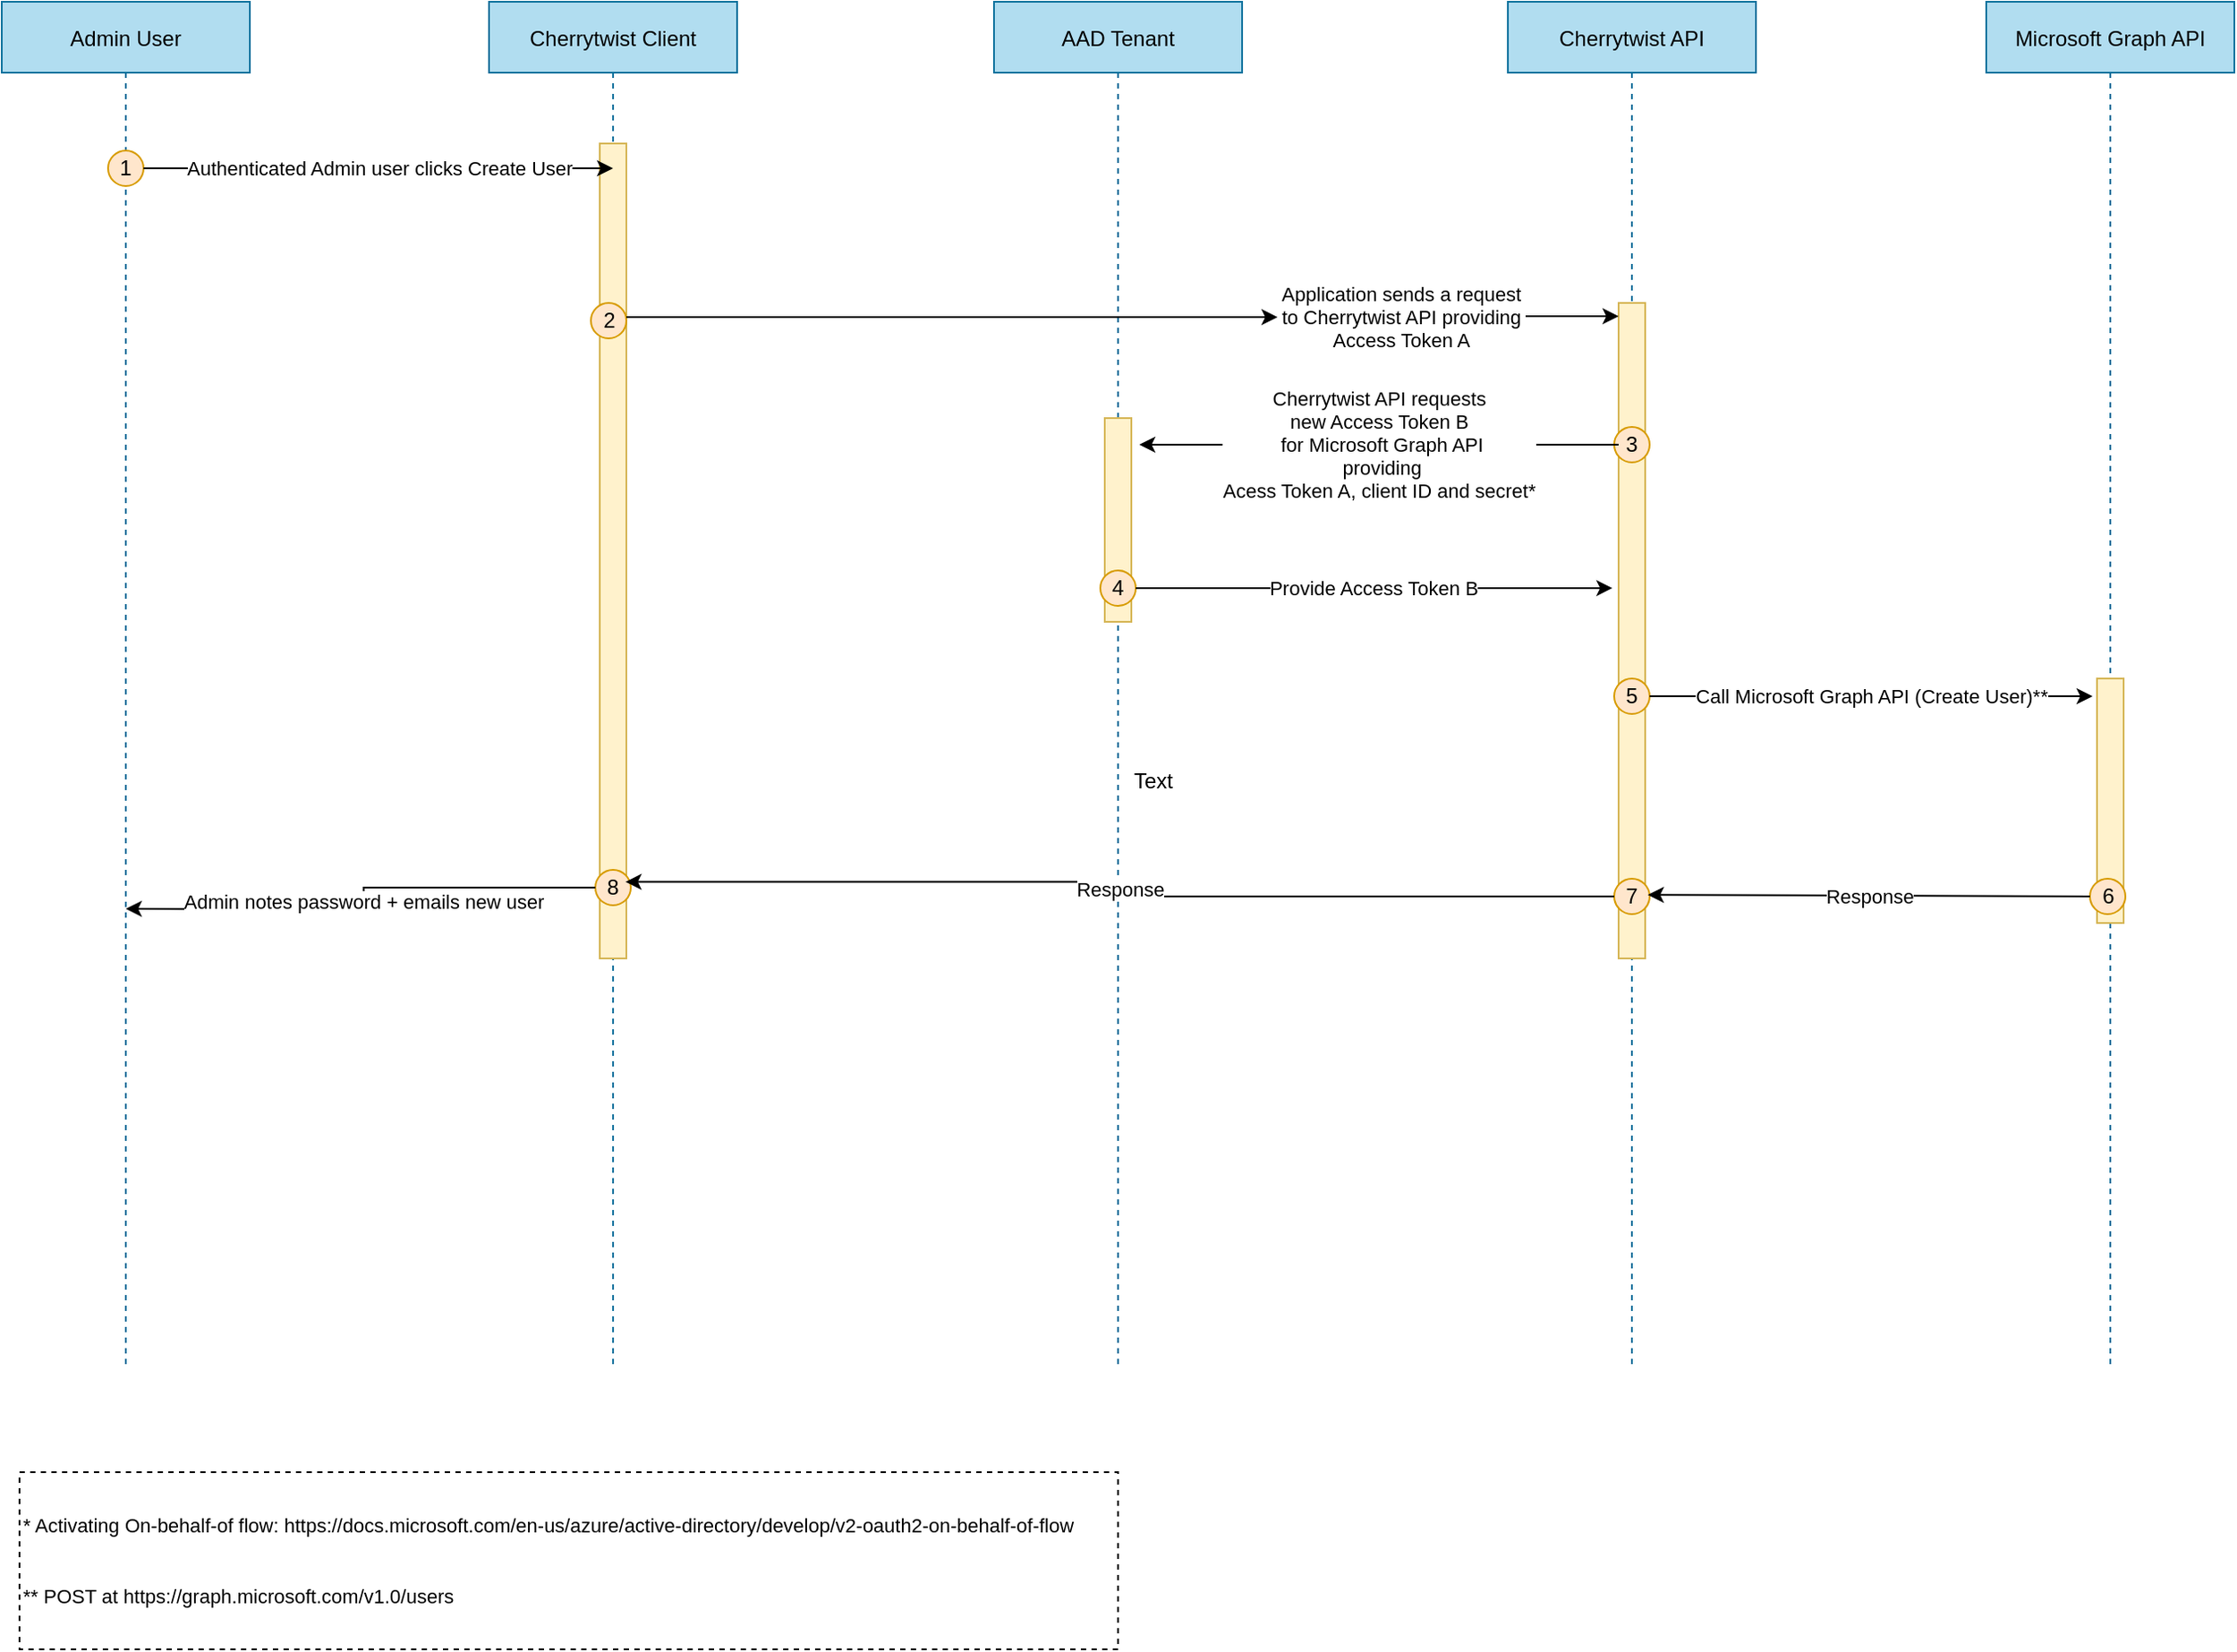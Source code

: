 <mxfile version="13.7.9" type="device"><diagram id="kgpKYQtTHZ0yAKxKKP6v" name="Page-1"><mxGraphModel dx="1380" dy="966" grid="1" gridSize="10" guides="1" tooltips="1" connect="1" arrows="1" fold="1" page="1" pageScale="1" pageWidth="850" pageHeight="1100" math="0" shadow="0"><root><mxCell id="0"/><mxCell id="1" parent="0"/><mxCell id="3nuBFxr9cyL0pnOWT2aG-1" value="Admin User" style="shape=umlLifeline;perimeter=lifelinePerimeter;container=1;collapsible=0;recursiveResize=0;rounded=0;shadow=0;strokeWidth=1;fillColor=#b1ddf0;strokeColor=#10739e;" parent="1" vertex="1"><mxGeometry x="50" y="50" width="140" height="770" as="geometry"/></mxCell><mxCell id="XoO4x3iT4yYxwiFfC0bN-5" value="1" style="ellipse;whiteSpace=wrap;html=1;aspect=fixed;fillColor=#ffe6cc;strokeColor=#d79b00;" parent="3nuBFxr9cyL0pnOWT2aG-1" vertex="1"><mxGeometry x="60" y="84" width="20" height="20" as="geometry"/></mxCell><mxCell id="3nuBFxr9cyL0pnOWT2aG-5" value="Cherrytwist Client" style="shape=umlLifeline;perimeter=lifelinePerimeter;container=1;collapsible=0;recursiveResize=0;rounded=0;shadow=0;strokeWidth=1;fillColor=#b1ddf0;strokeColor=#10739e;" parent="1" vertex="1"><mxGeometry x="325" y="50" width="140" height="770" as="geometry"/></mxCell><mxCell id="3nuBFxr9cyL0pnOWT2aG-6" value="" style="points=[];perimeter=orthogonalPerimeter;rounded=0;shadow=0;strokeWidth=1;fillColor=#fff2cc;strokeColor=#d6b656;" parent="3nuBFxr9cyL0pnOWT2aG-5" vertex="1"><mxGeometry x="62.5" y="80" width="15" height="460" as="geometry"/></mxCell><mxCell id="XoO4x3iT4yYxwiFfC0bN-51" value="2" style="ellipse;whiteSpace=wrap;html=1;aspect=fixed;fillColor=#ffe6cc;strokeColor=#d79b00;" parent="3nuBFxr9cyL0pnOWT2aG-5" vertex="1"><mxGeometry x="57.5" y="170" width="20" height="20" as="geometry"/></mxCell><mxCell id="lx_KhhmS6xbFiEN78Nwa-2" value="8" style="ellipse;whiteSpace=wrap;html=1;aspect=fixed;fillColor=#ffe6cc;strokeColor=#d79b00;" vertex="1" parent="3nuBFxr9cyL0pnOWT2aG-5"><mxGeometry x="60" y="490" width="20" height="20" as="geometry"/></mxCell><mxCell id="XoO4x3iT4yYxwiFfC0bN-1" value="AAD Tenant" style="shape=umlLifeline;perimeter=lifelinePerimeter;container=1;collapsible=0;recursiveResize=0;rounded=0;shadow=0;strokeWidth=1;fillColor=#b1ddf0;strokeColor=#10739e;" parent="1" vertex="1"><mxGeometry x="610" y="50" width="140" height="770" as="geometry"/></mxCell><mxCell id="XoO4x3iT4yYxwiFfC0bN-55" value="" style="points=[];perimeter=orthogonalPerimeter;rounded=0;shadow=0;strokeWidth=1;fillColor=#fff2cc;strokeColor=#d6b656;" parent="XoO4x3iT4yYxwiFfC0bN-1" vertex="1"><mxGeometry x="62.5" y="235" width="15" height="115" as="geometry"/></mxCell><mxCell id="XoO4x3iT4yYxwiFfC0bN-62" value="4" style="ellipse;whiteSpace=wrap;html=1;aspect=fixed;fillColor=#ffe6cc;strokeColor=#d79b00;" parent="XoO4x3iT4yYxwiFfC0bN-1" vertex="1"><mxGeometry x="60" y="321" width="20" height="20" as="geometry"/></mxCell><mxCell id="XoO4x3iT4yYxwiFfC0bN-3" value="Cherrytwist API" style="shape=umlLifeline;perimeter=lifelinePerimeter;container=1;collapsible=0;recursiveResize=0;rounded=0;shadow=0;strokeWidth=1;fillColor=#b1ddf0;strokeColor=#10739e;" parent="1" vertex="1"><mxGeometry x="900" y="50" width="140" height="770" as="geometry"/></mxCell><mxCell id="XoO4x3iT4yYxwiFfC0bN-48" value="" style="points=[];perimeter=orthogonalPerimeter;rounded=0;shadow=0;strokeWidth=1;fillColor=#fff2cc;strokeColor=#d6b656;" parent="XoO4x3iT4yYxwiFfC0bN-3" vertex="1"><mxGeometry x="62.5" y="170" width="15" height="370" as="geometry"/></mxCell><mxCell id="XoO4x3iT4yYxwiFfC0bN-54" value="3" style="ellipse;whiteSpace=wrap;html=1;aspect=fixed;fillColor=#ffe6cc;strokeColor=#d79b00;" parent="XoO4x3iT4yYxwiFfC0bN-3" vertex="1"><mxGeometry x="60" y="240" width="20" height="20" as="geometry"/></mxCell><mxCell id="XoO4x3iT4yYxwiFfC0bN-64" value="5" style="ellipse;whiteSpace=wrap;html=1;aspect=fixed;fillColor=#ffe6cc;strokeColor=#d79b00;" parent="XoO4x3iT4yYxwiFfC0bN-3" vertex="1"><mxGeometry x="60" y="382" width="20" height="20" as="geometry"/></mxCell><mxCell id="XoO4x3iT4yYxwiFfC0bN-70" value="7" style="ellipse;whiteSpace=wrap;html=1;aspect=fixed;fillColor=#ffe6cc;strokeColor=#d79b00;" parent="XoO4x3iT4yYxwiFfC0bN-3" vertex="1"><mxGeometry x="60" y="495" width="20" height="20" as="geometry"/></mxCell><mxCell id="XoO4x3iT4yYxwiFfC0bN-7" value="Authenticated Admin user clicks Create User" style="edgeStyle=orthogonalEdgeStyle;rounded=0;orthogonalLoop=1;jettySize=auto;html=1;exitX=1;exitY=0.5;exitDx=0;exitDy=0;" parent="1" source="XoO4x3iT4yYxwiFfC0bN-5" edge="1"><mxGeometry relative="1" as="geometry"><mxPoint x="395" y="144" as="targetPoint"/><Array as="points"><mxPoint x="130" y="144"/></Array></mxGeometry></mxCell><mxCell id="XoO4x3iT4yYxwiFfC0bN-42" value="" style="rounded=0;whiteSpace=wrap;html=1;fontSize=11;dashed=1;" parent="1" vertex="1"><mxGeometry x="60" y="880" width="620" height="100" as="geometry"/></mxCell><mxCell id="XoO4x3iT4yYxwiFfC0bN-43" value="** POST at&amp;nbsp;https://graph.microsoft.com/v1.0/users" style="text;html=1;strokeColor=none;fillColor=none;align=left;verticalAlign=middle;whiteSpace=wrap;rounded=0;dashed=1;fontSize=11;" parent="1" vertex="1"><mxGeometry x="60" y="940" width="340" height="20" as="geometry"/></mxCell><mxCell id="XoO4x3iT4yYxwiFfC0bN-45" value="* Activating On-behalf-of flow:&amp;nbsp;https://docs.microsoft.com/en-us/azure/active-directory/develop/v2-oauth2-on-behalf-of-flow" style="text;html=1;strokeColor=none;fillColor=none;align=left;verticalAlign=middle;whiteSpace=wrap;rounded=0;dashed=1;fontSize=11;" parent="1" vertex="1"><mxGeometry x="60" y="900" width="760" height="20" as="geometry"/></mxCell><mxCell id="XoO4x3iT4yYxwiFfC0bN-46" value="Microsoft Graph API" style="shape=umlLifeline;perimeter=lifelinePerimeter;container=1;collapsible=0;recursiveResize=0;rounded=0;shadow=0;strokeWidth=1;fillColor=#b1ddf0;strokeColor=#10739e;" parent="1" vertex="1"><mxGeometry x="1170" y="50" width="140" height="770" as="geometry"/></mxCell><mxCell id="XoO4x3iT4yYxwiFfC0bN-66" value="" style="points=[];perimeter=orthogonalPerimeter;rounded=0;shadow=0;strokeWidth=1;fillColor=#fff2cc;strokeColor=#d6b656;" parent="XoO4x3iT4yYxwiFfC0bN-46" vertex="1"><mxGeometry x="62.5" y="382" width="15" height="138" as="geometry"/></mxCell><mxCell id="XoO4x3iT4yYxwiFfC0bN-67" value="6" style="ellipse;whiteSpace=wrap;html=1;aspect=fixed;fillColor=#ffe6cc;strokeColor=#d79b00;" parent="XoO4x3iT4yYxwiFfC0bN-46" vertex="1"><mxGeometry x="58.5" y="495" width="20" height="20" as="geometry"/></mxCell><mxCell id="XoO4x3iT4yYxwiFfC0bN-49" style="edgeStyle=orthogonalEdgeStyle;rounded=0;orthogonalLoop=1;jettySize=auto;html=1;fontSize=11;" parent="1" source="XoO4x3iT4yYxwiFfC0bN-9" target="XoO4x3iT4yYxwiFfC0bN-48" edge="1"><mxGeometry relative="1" as="geometry"><Array as="points"><mxPoint x="930" y="228"/><mxPoint x="930" y="228"/></Array></mxGeometry></mxCell><mxCell id="XoO4x3iT4yYxwiFfC0bN-9" value="Application sends a request to Cherrytwist API providing Access Token A" style="text;html=1;strokeColor=none;fillColor=none;align=center;verticalAlign=middle;whiteSpace=wrap;rounded=0;fontSize=11;" parent="1" vertex="1"><mxGeometry x="770" y="190" width="140" height="75" as="geometry"/></mxCell><mxCell id="XoO4x3iT4yYxwiFfC0bN-50" style="edgeStyle=orthogonalEdgeStyle;rounded=0;orthogonalLoop=1;jettySize=auto;html=1;fontSize=11;" parent="1" source="3nuBFxr9cyL0pnOWT2aG-6" target="XoO4x3iT4yYxwiFfC0bN-9" edge="1"><mxGeometry relative="1" as="geometry"><mxPoint x="402.5" y="210" as="sourcePoint"/><mxPoint x="962.5" y="210" as="targetPoint"/><Array as="points"><mxPoint x="490" y="228"/><mxPoint x="490" y="228"/></Array></mxGeometry></mxCell><mxCell id="XoO4x3iT4yYxwiFfC0bN-56" value="Cherrytwist API requests &lt;br&gt;new Access Token B&lt;br&gt;&amp;nbsp;for Microsoft Graph API&lt;br&gt;&amp;nbsp;providing &lt;br&gt;Acess Token A, client ID and secret*" style="edgeStyle=orthogonalEdgeStyle;rounded=0;orthogonalLoop=1;jettySize=auto;html=1;fontSize=11;" parent="1" source="XoO4x3iT4yYxwiFfC0bN-48" edge="1"><mxGeometry relative="1" as="geometry"><mxPoint x="692" y="300" as="targetPoint"/><Array as="points"><mxPoint x="692" y="300"/></Array></mxGeometry></mxCell><mxCell id="XoO4x3iT4yYxwiFfC0bN-63" value="Provide Access Token B" style="edgeStyle=orthogonalEdgeStyle;rounded=0;orthogonalLoop=1;jettySize=auto;html=1;exitX=1;exitY=0.5;exitDx=0;exitDy=0;entryX=-0.233;entryY=0.435;entryDx=0;entryDy=0;entryPerimeter=0;fontSize=11;" parent="1" source="XoO4x3iT4yYxwiFfC0bN-62" target="XoO4x3iT4yYxwiFfC0bN-48" edge="1"><mxGeometry relative="1" as="geometry"/></mxCell><mxCell id="XoO4x3iT4yYxwiFfC0bN-65" value="Call Microsoft Graph API (Create User)**" style="edgeStyle=orthogonalEdgeStyle;rounded=0;orthogonalLoop=1;jettySize=auto;html=1;fontSize=11;" parent="1" source="XoO4x3iT4yYxwiFfC0bN-64" edge="1"><mxGeometry relative="1" as="geometry"><mxPoint x="1230" y="442" as="targetPoint"/><Array as="points"><mxPoint x="1040" y="442"/><mxPoint x="1040" y="442"/></Array></mxGeometry></mxCell><mxCell id="XoO4x3iT4yYxwiFfC0bN-69" value="Response" style="edgeStyle=orthogonalEdgeStyle;rounded=0;orthogonalLoop=1;jettySize=auto;html=1;exitX=0;exitY=0.5;exitDx=0;exitDy=0;entryX=1.1;entryY=0.903;entryDx=0;entryDy=0;entryPerimeter=0;fontSize=11;" parent="1" source="XoO4x3iT4yYxwiFfC0bN-67" target="XoO4x3iT4yYxwiFfC0bN-48" edge="1"><mxGeometry relative="1" as="geometry"><Array as="points"><mxPoint x="1228" y="554"/></Array></mxGeometry></mxCell><mxCell id="XoO4x3iT4yYxwiFfC0bN-71" value="Response" style="edgeStyle=orthogonalEdgeStyle;rounded=0;orthogonalLoop=1;jettySize=auto;html=1;fontSize=11;entryX=0.967;entryY=0.906;entryDx=0;entryDy=0;entryPerimeter=0;" parent="1" source="XoO4x3iT4yYxwiFfC0bN-70" target="3nuBFxr9cyL0pnOWT2aG-6" edge="1"><mxGeometry relative="1" as="geometry"><mxPoint x="500" y="530" as="targetPoint"/></mxGeometry></mxCell><mxCell id="lx_KhhmS6xbFiEN78Nwa-1" value="Admin notes password + emails new user" style="edgeStyle=orthogonalEdgeStyle;rounded=0;orthogonalLoop=1;jettySize=auto;html=1;fontSize=11;exitX=-0.167;exitY=0.913;exitDx=0;exitDy=0;exitPerimeter=0;" edge="1" parent="1" source="3nuBFxr9cyL0pnOWT2aG-6"><mxGeometry relative="1" as="geometry"><mxPoint x="120" y="562" as="targetPoint"/><mxPoint x="240" y="650" as="sourcePoint"/></mxGeometry></mxCell><mxCell id="lx_KhhmS6xbFiEN78Nwa-4" value="Text" style="text;html=1;strokeColor=none;fillColor=none;align=center;verticalAlign=middle;whiteSpace=wrap;rounded=0;" vertex="1" parent="1"><mxGeometry x="680" y="480" width="40" height="20" as="geometry"/></mxCell></root></mxGraphModel></diagram></mxfile>